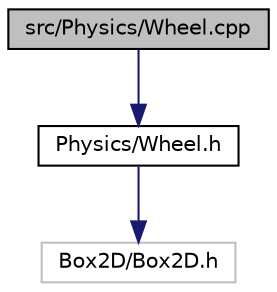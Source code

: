 digraph "src/Physics/Wheel.cpp"
{
  edge [fontname="Helvetica",fontsize="10",labelfontname="Helvetica",labelfontsize="10"];
  node [fontname="Helvetica",fontsize="10",shape=record];
  Node0 [label="src/Physics/Wheel.cpp",height=0.2,width=0.4,color="black", fillcolor="grey75", style="filled", fontcolor="black"];
  Node0 -> Node1 [color="midnightblue",fontsize="10",style="solid",fontname="Helvetica"];
  Node1 [label="Physics/Wheel.h",height=0.2,width=0.4,color="black", fillcolor="white", style="filled",URL="$Wheel_8h.html"];
  Node1 -> Node2 [color="midnightblue",fontsize="10",style="solid",fontname="Helvetica"];
  Node2 [label="Box2D/Box2D.h",height=0.2,width=0.4,color="grey75", fillcolor="white", style="filled"];
}
